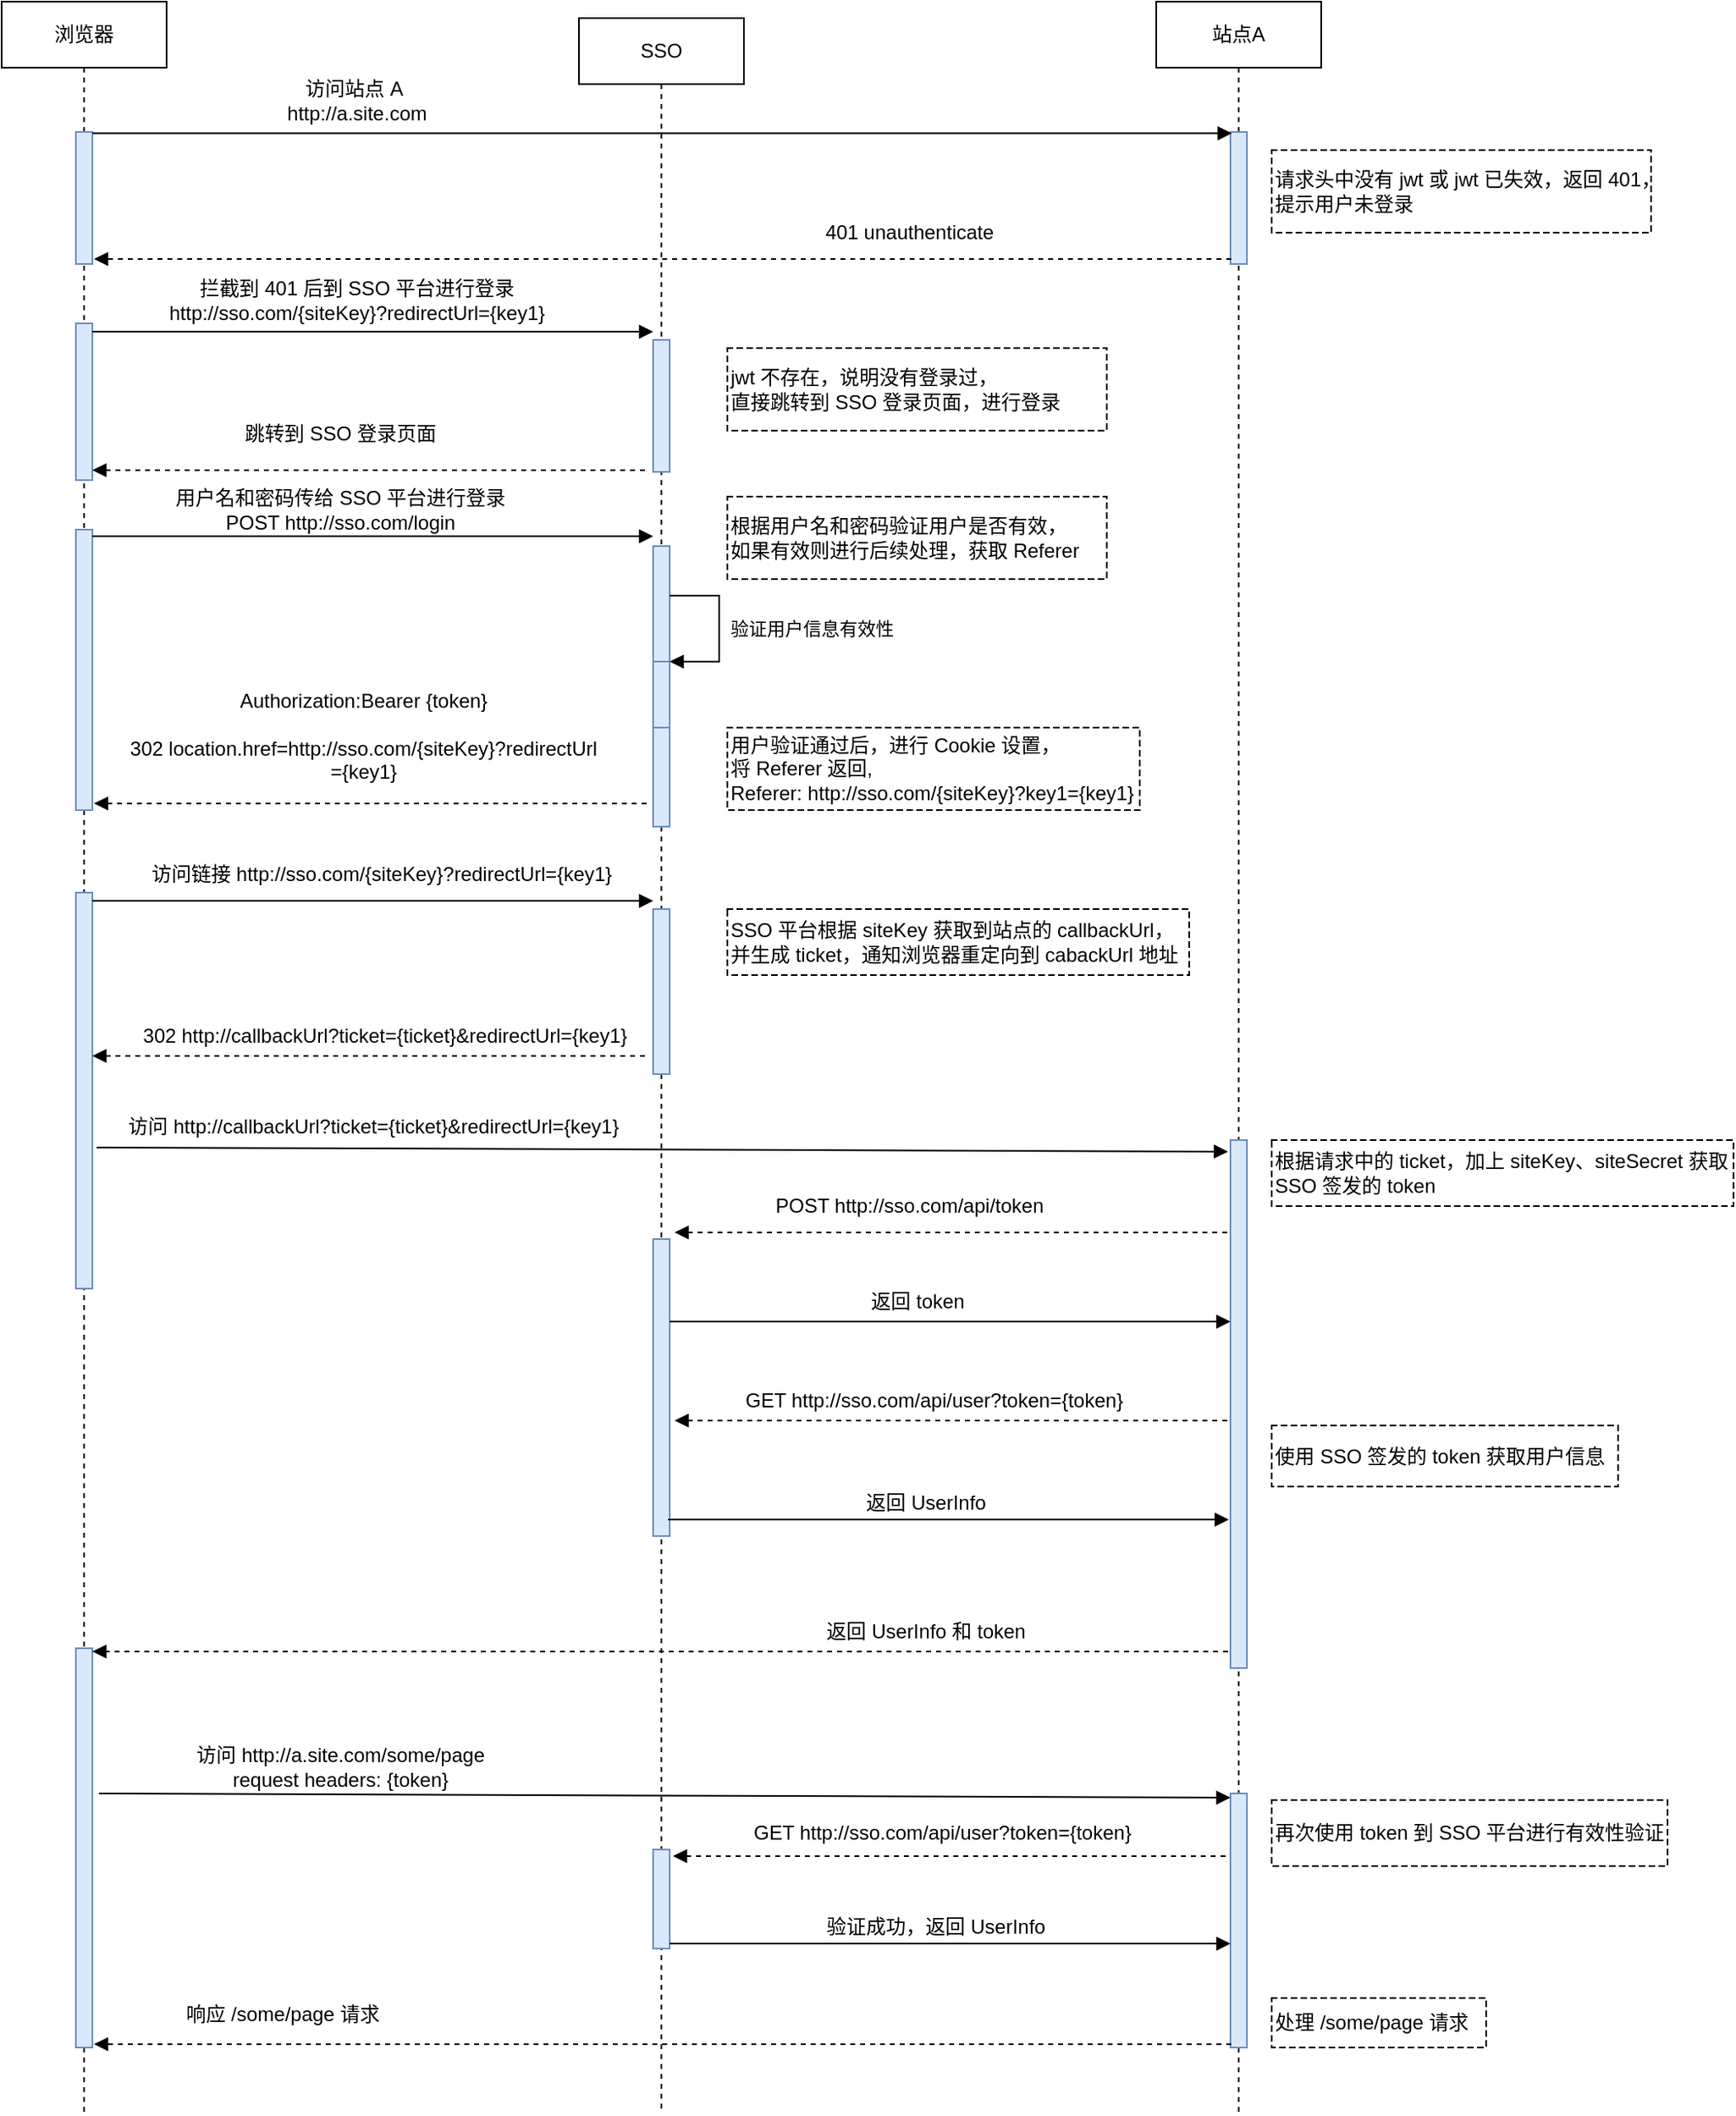 <mxfile version="20.3.0" type="device"><diagram id="zJ6M-2Vht2vHARnjr8Wu" name="第 1 页"><mxGraphModel dx="1865" dy="649" grid="1" gridSize="10" guides="1" tooltips="1" connect="1" arrows="1" fold="1" page="1" pageScale="1" pageWidth="827" pageHeight="1169" math="0" shadow="0"><root><mxCell id="0"/><mxCell id="1" parent="0"/><mxCell id="zZzqo6-h3HzQXt4KXZ51-4" value="浏览器" style="shape=umlLifeline;perimeter=lifelinePerimeter;whiteSpace=wrap;html=1;container=1;collapsible=0;recursiveResize=0;outlineConnect=0;" parent="1" vertex="1"><mxGeometry x="-50" y="160" width="100" height="1280" as="geometry"/></mxCell><mxCell id="zZzqo6-h3HzQXt4KXZ51-9" value="" style="html=1;points=[];perimeter=orthogonalPerimeter;fillColor=#dae8fc;strokeColor=#6c8ebf;" parent="zZzqo6-h3HzQXt4KXZ51-4" vertex="1"><mxGeometry x="45" y="79" width="10" height="80" as="geometry"/></mxCell><mxCell id="9OQQpup7POpR47NTPJMC-11" value="" style="html=1;points=[];perimeter=orthogonalPerimeter;fillColor=#dae8fc;strokeColor=#6c8ebf;" parent="zZzqo6-h3HzQXt4KXZ51-4" vertex="1"><mxGeometry x="45" y="195" width="10" height="95" as="geometry"/></mxCell><mxCell id="9OQQpup7POpR47NTPJMC-18" value="" style="html=1;points=[];perimeter=orthogonalPerimeter;fillColor=#dae8fc;strokeColor=#6c8ebf;" parent="zZzqo6-h3HzQXt4KXZ51-4" vertex="1"><mxGeometry x="45" y="320" width="10" height="170" as="geometry"/></mxCell><mxCell id="9OQQpup7POpR47NTPJMC-38" value="" style="html=1;points=[];perimeter=orthogonalPerimeter;fillColor=#dae8fc;strokeColor=#6c8ebf;" parent="zZzqo6-h3HzQXt4KXZ51-4" vertex="1"><mxGeometry x="45" y="540" width="10" height="240" as="geometry"/></mxCell><mxCell id="9OQQpup7POpR47NTPJMC-66" value="" style="html=1;points=[];perimeter=orthogonalPerimeter;fillColor=#dae8fc;strokeColor=#6c8ebf;" parent="zZzqo6-h3HzQXt4KXZ51-4" vertex="1"><mxGeometry x="45" y="998" width="10" height="242" as="geometry"/></mxCell><mxCell id="9OQQpup7POpR47NTPJMC-65" value="" style="html=1;verticalAlign=bottom;labelBackgroundColor=none;endArrow=block;endFill=1;dashed=1;rounded=0;" parent="zZzqo6-h3HzQXt4KXZ51-4" source="zZzqo6-h3HzQXt4KXZ51-6" edge="1"><mxGeometry width="160" relative="1" as="geometry"><mxPoint x="390" y="1000" as="sourcePoint"/><mxPoint x="55" y="1000" as="targetPoint"/></mxGeometry></mxCell><mxCell id="zZzqo6-h3HzQXt4KXZ51-5" value="SSO" style="shape=umlLifeline;perimeter=lifelinePerimeter;whiteSpace=wrap;html=1;container=1;collapsible=0;recursiveResize=0;outlineConnect=0;" parent="1" vertex="1"><mxGeometry x="300" y="170" width="100" height="1270" as="geometry"/></mxCell><mxCell id="9OQQpup7POpR47NTPJMC-13" value="" style="html=1;points=[];perimeter=orthogonalPerimeter;fillColor=#dae8fc;strokeColor=#6c8ebf;" parent="zZzqo6-h3HzQXt4KXZ51-5" vertex="1"><mxGeometry x="45" y="195" width="10" height="80" as="geometry"/></mxCell><mxCell id="9OQQpup7POpR47NTPJMC-16" value="" style="html=1;verticalAlign=bottom;labelBackgroundColor=none;endArrow=block;endFill=1;dashed=1;rounded=0;" parent="zZzqo6-h3HzQXt4KXZ51-5" edge="1"><mxGeometry width="160" relative="1" as="geometry"><mxPoint x="40" y="274" as="sourcePoint"/><mxPoint x="-295" y="274" as="targetPoint"/></mxGeometry></mxCell><mxCell id="9OQQpup7POpR47NTPJMC-20" value="" style="html=1;points=[];perimeter=orthogonalPerimeter;fillColor=#dae8fc;strokeColor=#6c8ebf;" parent="zZzqo6-h3HzQXt4KXZ51-5" vertex="1"><mxGeometry x="45" y="320" width="10" height="170" as="geometry"/></mxCell><mxCell id="9OQQpup7POpR47NTPJMC-32" value="" style="html=1;points=[];perimeter=orthogonalPerimeter;fillColor=#dae8fc;strokeColor=#6c8ebf;" parent="zZzqo6-h3HzQXt4KXZ51-5" vertex="1"><mxGeometry x="45" y="390" width="10" height="40" as="geometry"/></mxCell><mxCell id="9OQQpup7POpR47NTPJMC-33" value="&amp;nbsp;验证用户信息有效性" style="edgeStyle=orthogonalEdgeStyle;html=1;align=left;spacingLeft=2;endArrow=block;rounded=0;entryX=1;entryY=0;" parent="zZzqo6-h3HzQXt4KXZ51-5" target="9OQQpup7POpR47NTPJMC-32" edge="1"><mxGeometry relative="1" as="geometry"><mxPoint x="55" y="350" as="sourcePoint"/><Array as="points"><mxPoint x="85" y="350"/></Array></mxGeometry></mxCell><mxCell id="9OQQpup7POpR47NTPJMC-41" value="" style="html=1;points=[];perimeter=orthogonalPerimeter;fillColor=#dae8fc;strokeColor=#6c8ebf;" parent="zZzqo6-h3HzQXt4KXZ51-5" vertex="1"><mxGeometry x="45" y="540" width="10" height="100" as="geometry"/></mxCell><mxCell id="9OQQpup7POpR47NTPJMC-48" value="" style="html=1;points=[];perimeter=orthogonalPerimeter;fillColor=#dae8fc;strokeColor=#6c8ebf;" parent="zZzqo6-h3HzQXt4KXZ51-5" vertex="1"><mxGeometry x="45" y="740" width="10" height="180" as="geometry"/></mxCell><mxCell id="9OQQpup7POpR47NTPJMC-36" value="&lt;span style=&quot;text-align: left;&quot;&gt;Authorization&lt;/span&gt;:&lt;span style=&quot;text-align: left;&quot;&gt;Bearer&amp;nbsp;&lt;/span&gt;{token}&lt;br&gt;&lt;br&gt;302 location.href=http://sso.com/{siteKey}?redirectUrl&lt;br&gt;={key1}" style="text;html=1;align=center;verticalAlign=middle;resizable=0;points=[];autosize=1;strokeColor=none;fillColor=none;" parent="zZzqo6-h3HzQXt4KXZ51-5" vertex="1"><mxGeometry x="-286" y="400" width="310" height="70" as="geometry"/></mxCell><mxCell id="9OQQpup7POpR47NTPJMC-73" value="" style="html=1;points=[];perimeter=orthogonalPerimeter;fillColor=#dae8fc;strokeColor=#6c8ebf;" parent="zZzqo6-h3HzQXt4KXZ51-5" vertex="1"><mxGeometry x="45" y="1110" width="10" height="60" as="geometry"/></mxCell><mxCell id="zZzqo6-h3HzQXt4KXZ51-6" value="站点A" style="shape=umlLifeline;perimeter=lifelinePerimeter;whiteSpace=wrap;html=1;container=1;collapsible=0;recursiveResize=0;outlineConnect=0;" parent="1" vertex="1"><mxGeometry x="650" y="160" width="100" height="1280" as="geometry"/></mxCell><mxCell id="zZzqo6-h3HzQXt4KXZ51-11" value="" style="html=1;points=[];perimeter=orthogonalPerimeter;fillColor=#dae8fc;strokeColor=#6c8ebf;" parent="zZzqo6-h3HzQXt4KXZ51-6" vertex="1"><mxGeometry x="45" y="79" width="10" height="80" as="geometry"/></mxCell><mxCell id="9OQQpup7POpR47NTPJMC-46" value="" style="html=1;points=[];perimeter=orthogonalPerimeter;fillColor=#dae8fc;strokeColor=#6c8ebf;" parent="zZzqo6-h3HzQXt4KXZ51-6" vertex="1"><mxGeometry x="45" y="690" width="10" height="320" as="geometry"/></mxCell><mxCell id="9OQQpup7POpR47NTPJMC-70" value="" style="html=1;points=[];perimeter=orthogonalPerimeter;fillColor=#dae8fc;strokeColor=#6c8ebf;" parent="zZzqo6-h3HzQXt4KXZ51-6" vertex="1"><mxGeometry x="45" y="1086" width="10" height="154" as="geometry"/></mxCell><mxCell id="zZzqo6-h3HzQXt4KXZ51-8" value="访问站点 A&amp;nbsp;&lt;br&gt;http://a.site.com" style="text;html=1;align=center;verticalAlign=middle;resizable=0;points=[];autosize=1;strokeColor=none;fillColor=none;" parent="1" vertex="1"><mxGeometry x="110" y="200" width="110" height="40" as="geometry"/></mxCell><mxCell id="zZzqo6-h3HzQXt4KXZ51-7" value="" style="html=1;verticalAlign=bottom;endArrow=block;rounded=0;startArrow=none;entryX=0.08;entryY=0.01;entryDx=0;entryDy=0;entryPerimeter=0;" parent="1" source="zZzqo6-h3HzQXt4KXZ51-9" target="zZzqo6-h3HzQXt4KXZ51-11" edge="1"><mxGeometry width="80" relative="1" as="geometry"><mxPoint y="240" as="sourcePoint"/><mxPoint x="670" y="240" as="targetPoint"/></mxGeometry></mxCell><mxCell id="zZzqo6-h3HzQXt4KXZ51-13" value="请求头中没有 jwt 或 jwt 已失效，返回 401，&lt;br&gt;提示用户未登录&lt;br&gt;" style="shape=partialRectangle;html=1;top=1;align=left;dashed=1;" parent="1" vertex="1"><mxGeometry x="720" y="250" width="230" height="50" as="geometry"/></mxCell><mxCell id="9OQQpup7POpR47NTPJMC-9" value="" style="html=1;verticalAlign=bottom;labelBackgroundColor=none;endArrow=block;endFill=1;dashed=1;rounded=0;" parent="1" edge="1"><mxGeometry width="160" relative="1" as="geometry"><mxPoint x="695.5" y="316" as="sourcePoint"/><mxPoint x="6" y="316" as="targetPoint"/></mxGeometry></mxCell><mxCell id="9OQQpup7POpR47NTPJMC-10" value="401&amp;nbsp;unauthenticate" style="text;html=1;align=center;verticalAlign=middle;resizable=0;points=[];autosize=1;strokeColor=none;fillColor=none;" parent="1" vertex="1"><mxGeometry x="435" y="285" width="130" height="30" as="geometry"/></mxCell><mxCell id="9OQQpup7POpR47NTPJMC-12" value="" style="html=1;verticalAlign=bottom;endArrow=block;rounded=0;startArrow=none;entryX=0.5;entryY=0.063;entryDx=0;entryDy=0;entryPerimeter=0;" parent="1" edge="1"><mxGeometry width="80" relative="1" as="geometry"><mxPoint x="5" y="360" as="sourcePoint"/><mxPoint x="345" y="360.04" as="targetPoint"/></mxGeometry></mxCell><mxCell id="9OQQpup7POpR47NTPJMC-14" value="拦截到 401 后到 SSO 平台进行登录&lt;br&gt;http://sso.com/{siteKey}?redirectUrl={key1}" style="text;html=1;align=center;verticalAlign=middle;resizable=0;points=[];autosize=1;strokeColor=none;fillColor=none;" parent="1" vertex="1"><mxGeometry x="40" y="321" width="250" height="40" as="geometry"/></mxCell><mxCell id="9OQQpup7POpR47NTPJMC-15" value="jwt 不存在，说明没有登录过，&lt;br&gt;直接跳转到 SSO 登录页面，进行登录&amp;nbsp;" style="shape=partialRectangle;html=1;top=1;align=left;dashed=1;" parent="1" vertex="1"><mxGeometry x="390" y="370" width="230" height="50" as="geometry"/></mxCell><mxCell id="9OQQpup7POpR47NTPJMC-17" value="跳转到 SSO 登录页面" style="text;html=1;align=center;verticalAlign=middle;resizable=0;points=[];autosize=1;strokeColor=none;fillColor=none;" parent="1" vertex="1"><mxGeometry x="85" y="407" width="140" height="30" as="geometry"/></mxCell><mxCell id="9OQQpup7POpR47NTPJMC-19" value="" style="html=1;verticalAlign=bottom;endArrow=block;rounded=0;startArrow=none;entryX=0.5;entryY=0.063;entryDx=0;entryDy=0;entryPerimeter=0;" parent="1" edge="1"><mxGeometry width="80" relative="1" as="geometry"><mxPoint x="5" y="484" as="sourcePoint"/><mxPoint x="345" y="484.04" as="targetPoint"/></mxGeometry></mxCell><mxCell id="9OQQpup7POpR47NTPJMC-22" value="用户名和密码传给 SSO 平台进行登录&lt;br&gt;POST http://sso.com/login" style="text;html=1;align=center;verticalAlign=middle;resizable=0;points=[];autosize=1;strokeColor=none;fillColor=none;" parent="1" vertex="1"><mxGeometry x="45" y="448" width="220" height="40" as="geometry"/></mxCell><mxCell id="9OQQpup7POpR47NTPJMC-34" value="根据用户名和密码验证用户是否有效，&lt;br&gt;如果有效则进行后续处理，获取 Referer" style="shape=partialRectangle;html=1;top=1;align=left;dashed=1;" parent="1" vertex="1"><mxGeometry x="390" y="460" width="230" height="50" as="geometry"/></mxCell><mxCell id="9OQQpup7POpR47NTPJMC-35" value="" style="html=1;verticalAlign=bottom;labelBackgroundColor=none;endArrow=block;endFill=1;dashed=1;rounded=0;" parent="1" edge="1"><mxGeometry width="160" relative="1" as="geometry"><mxPoint x="341" y="646" as="sourcePoint"/><mxPoint x="6" y="646" as="targetPoint"/></mxGeometry></mxCell><mxCell id="9OQQpup7POpR47NTPJMC-37" value="用户验证通过后，进行 Cookie 设置，&lt;br&gt;将 Referer 返回,&lt;br&gt;&lt;span style=&quot;text-align: center;&quot;&gt;Referer: http://sso.com/{siteKey}?key1={key1}&lt;/span&gt;" style="shape=partialRectangle;html=1;top=1;align=left;dashed=1;" parent="1" vertex="1"><mxGeometry x="390" y="600" width="250" height="50" as="geometry"/></mxCell><mxCell id="9OQQpup7POpR47NTPJMC-39" value="" style="html=1;verticalAlign=bottom;endArrow=block;rounded=0;startArrow=none;entryX=0.5;entryY=0.063;entryDx=0;entryDy=0;entryPerimeter=0;" parent="1" edge="1"><mxGeometry width="80" relative="1" as="geometry"><mxPoint x="5" y="705" as="sourcePoint"/><mxPoint x="345" y="705.04" as="targetPoint"/></mxGeometry></mxCell><mxCell id="9OQQpup7POpR47NTPJMC-42" value="SSO 平台根据 siteKey 获取到站点的 callbackUrl，&lt;br&gt;并生成 ticket，通知浏览器重定向到 cabackUrl 地址" style="shape=partialRectangle;html=1;top=1;align=left;dashed=1;" parent="1" vertex="1"><mxGeometry x="390" y="710" width="280" height="40" as="geometry"/></mxCell><mxCell id="9OQQpup7POpR47NTPJMC-43" value="" style="html=1;verticalAlign=bottom;labelBackgroundColor=none;endArrow=block;endFill=1;dashed=1;rounded=0;" parent="1" edge="1"><mxGeometry width="160" relative="1" as="geometry"><mxPoint x="340" y="799" as="sourcePoint"/><mxPoint x="5" y="799" as="targetPoint"/></mxGeometry></mxCell><mxCell id="9OQQpup7POpR47NTPJMC-44" value="302 http://callbackUrl?ticket={ticket}&amp;amp;redirectUrl={key1}" style="text;html=1;align=center;verticalAlign=middle;resizable=0;points=[];autosize=1;strokeColor=none;fillColor=none;" parent="1" vertex="1"><mxGeometry x="22" y="772" width="320" height="30" as="geometry"/></mxCell><mxCell id="9OQQpup7POpR47NTPJMC-45" value="" style="html=1;verticalAlign=bottom;endArrow=block;rounded=0;startArrow=none;exitX=1.36;exitY=0.959;exitDx=0;exitDy=0;exitPerimeter=0;" parent="1" edge="1"><mxGeometry width="80" relative="1" as="geometry"><mxPoint x="7.6" y="854.44" as="sourcePoint"/><mxPoint x="693.5" y="857" as="targetPoint"/></mxGeometry></mxCell><mxCell id="9OQQpup7POpR47NTPJMC-47" value="访问 http://callbackUrl?ticket={ticket}&amp;amp;redirectUrl={key1}" style="text;html=1;align=center;verticalAlign=middle;resizable=0;points=[];autosize=1;strokeColor=none;fillColor=none;" parent="1" vertex="1"><mxGeometry x="15" y="827" width="320" height="30" as="geometry"/></mxCell><mxCell id="9OQQpup7POpR47NTPJMC-49" value="根据请求中的 ticket，加上 siteKey、siteSecret 获取&lt;br&gt;SSO 签发的 token" style="shape=partialRectangle;html=1;top=1;align=left;dashed=1;" parent="1" vertex="1"><mxGeometry x="720" y="850" width="280" height="40" as="geometry"/></mxCell><mxCell id="9OQQpup7POpR47NTPJMC-50" value="" style="html=1;verticalAlign=bottom;labelBackgroundColor=none;endArrow=block;endFill=1;dashed=1;rounded=0;" parent="1" edge="1"><mxGeometry width="160" relative="1" as="geometry"><mxPoint x="693" y="906" as="sourcePoint"/><mxPoint x="358" y="906" as="targetPoint"/></mxGeometry></mxCell><mxCell id="9OQQpup7POpR47NTPJMC-51" value="POST http://sso.com/api/token" style="text;html=1;align=center;verticalAlign=middle;resizable=0;points=[];autosize=1;strokeColor=none;fillColor=none;" parent="1" vertex="1"><mxGeometry x="405" y="875" width="190" height="30" as="geometry"/></mxCell><mxCell id="9OQQpup7POpR47NTPJMC-52" value="" style="html=1;verticalAlign=bottom;endArrow=block;rounded=0;startArrow=none;entryX=0.5;entryY=0.063;entryDx=0;entryDy=0;entryPerimeter=0;" parent="1" edge="1"><mxGeometry width="80" relative="1" as="geometry"><mxPoint x="355" y="960" as="sourcePoint"/><mxPoint x="695" y="960.04" as="targetPoint"/></mxGeometry></mxCell><mxCell id="9OQQpup7POpR47NTPJMC-55" value="访问链接&amp;nbsp;http://sso.com/{siteKey}?redirectUrl={key1}" style="text;html=1;align=center;verticalAlign=middle;resizable=0;points=[];autosize=1;strokeColor=none;fillColor=none;" parent="1" vertex="1"><mxGeometry x="30" y="674" width="300" height="30" as="geometry"/></mxCell><mxCell id="9OQQpup7POpR47NTPJMC-59" value="返回 token" style="text;html=1;align=center;verticalAlign=middle;resizable=0;points=[];autosize=1;strokeColor=none;fillColor=none;" parent="1" vertex="1"><mxGeometry x="465" y="933" width="80" height="30" as="geometry"/></mxCell><mxCell id="9OQQpup7POpR47NTPJMC-60" value="" style="html=1;verticalAlign=bottom;labelBackgroundColor=none;endArrow=block;endFill=1;dashed=1;rounded=0;" parent="1" edge="1"><mxGeometry width="160" relative="1" as="geometry"><mxPoint x="693" y="1020" as="sourcePoint"/><mxPoint x="358" y="1020" as="targetPoint"/></mxGeometry></mxCell><mxCell id="9OQQpup7POpR47NTPJMC-61" value="GET http://sso.com/api/user?token={token}" style="text;html=1;align=center;verticalAlign=middle;resizable=0;points=[];autosize=1;strokeColor=none;fillColor=none;" parent="1" vertex="1"><mxGeometry x="390" y="993" width="250" height="30" as="geometry"/></mxCell><mxCell id="9OQQpup7POpR47NTPJMC-62" value="使用 SSO 签发的 token 获取用户信息" style="shape=partialRectangle;html=1;top=1;align=left;dashed=1;" parent="1" vertex="1"><mxGeometry x="720" y="1023" width="210" height="37" as="geometry"/></mxCell><mxCell id="9OQQpup7POpR47NTPJMC-63" value="" style="html=1;verticalAlign=bottom;endArrow=block;rounded=0;startArrow=none;entryX=0.5;entryY=0.063;entryDx=0;entryDy=0;entryPerimeter=0;" parent="1" edge="1"><mxGeometry width="80" relative="1" as="geometry"><mxPoint x="354" y="1080" as="sourcePoint"/><mxPoint x="694" y="1080.04" as="targetPoint"/></mxGeometry></mxCell><mxCell id="9OQQpup7POpR47NTPJMC-64" value="返回 UserInfo" style="text;html=1;align=center;verticalAlign=middle;resizable=0;points=[];autosize=1;strokeColor=none;fillColor=none;" parent="1" vertex="1"><mxGeometry x="460" y="1055" width="100" height="30" as="geometry"/></mxCell><mxCell id="9OQQpup7POpR47NTPJMC-67" value="返回 UserInfo 和 token" style="text;html=1;align=center;verticalAlign=middle;resizable=0;points=[];autosize=1;strokeColor=none;fillColor=none;" parent="1" vertex="1"><mxGeometry x="440" y="1133" width="140" height="30" as="geometry"/></mxCell><mxCell id="9OQQpup7POpR47NTPJMC-68" value="" style="html=1;verticalAlign=bottom;endArrow=block;rounded=0;startArrow=none;exitX=1.36;exitY=0.959;exitDx=0;exitDy=0;exitPerimeter=0;" parent="1" edge="1"><mxGeometry width="80" relative="1" as="geometry"><mxPoint x="9.05" y="1246" as="sourcePoint"/><mxPoint x="694.95" y="1248.56" as="targetPoint"/></mxGeometry></mxCell><mxCell id="9OQQpup7POpR47NTPJMC-69" value="访问 http://a.site.com/some/page&lt;br&gt;request headers: {token}" style="text;html=1;align=center;verticalAlign=middle;resizable=0;points=[];autosize=1;strokeColor=none;fillColor=none;" parent="1" vertex="1"><mxGeometry x="55" y="1210" width="200" height="40" as="geometry"/></mxCell><mxCell id="9OQQpup7POpR47NTPJMC-71" value="再次使用 token 到 SSO 平台进行有效性验证" style="shape=partialRectangle;html=1;top=1;align=left;dashed=1;" parent="1" vertex="1"><mxGeometry x="720" y="1250" width="240" height="40" as="geometry"/></mxCell><mxCell id="9OQQpup7POpR47NTPJMC-74" value="" style="html=1;verticalAlign=bottom;labelBackgroundColor=none;endArrow=block;endFill=1;dashed=1;rounded=0;" parent="1" edge="1"><mxGeometry width="160" relative="1" as="geometry"><mxPoint x="692" y="1284" as="sourcePoint"/><mxPoint x="357" y="1284" as="targetPoint"/></mxGeometry></mxCell><mxCell id="9OQQpup7POpR47NTPJMC-75" value="GET http://sso.com/api/user?token={token}" style="text;html=1;align=center;verticalAlign=middle;resizable=0;points=[];autosize=1;strokeColor=none;fillColor=none;" parent="1" vertex="1"><mxGeometry x="395" y="1255" width="250" height="30" as="geometry"/></mxCell><mxCell id="9OQQpup7POpR47NTPJMC-76" value="" style="html=1;verticalAlign=bottom;endArrow=block;rounded=0;startArrow=none;entryX=0.5;entryY=0.063;entryDx=0;entryDy=0;entryPerimeter=0;" parent="1" edge="1"><mxGeometry width="80" relative="1" as="geometry"><mxPoint x="355" y="1337" as="sourcePoint"/><mxPoint x="695" y="1337.04" as="targetPoint"/></mxGeometry></mxCell><mxCell id="9OQQpup7POpR47NTPJMC-77" value="验证成功，返回 UserInfo" style="text;html=1;align=center;verticalAlign=middle;resizable=0;points=[];autosize=1;strokeColor=none;fillColor=none;" parent="1" vertex="1"><mxGeometry x="436" y="1312" width="160" height="30" as="geometry"/></mxCell><mxCell id="9OQQpup7POpR47NTPJMC-78" value="处理 /some/page 请求" style="shape=partialRectangle;html=1;top=1;align=left;dashed=1;" parent="1" vertex="1"><mxGeometry x="720" y="1370" width="130" height="30" as="geometry"/></mxCell><mxCell id="9OQQpup7POpR47NTPJMC-79" value="" style="html=1;verticalAlign=bottom;labelBackgroundColor=none;endArrow=block;endFill=1;dashed=1;rounded=0;" parent="1" edge="1"><mxGeometry width="160" relative="1" as="geometry"><mxPoint x="695.5" y="1398" as="sourcePoint"/><mxPoint x="6" y="1398" as="targetPoint"/></mxGeometry></mxCell><mxCell id="9OQQpup7POpR47NTPJMC-80" value="响应 /some/page 请求" style="text;html=1;align=center;verticalAlign=middle;resizable=0;points=[];autosize=1;strokeColor=none;fillColor=none;" parent="1" vertex="1"><mxGeometry x="50" y="1365" width="140" height="30" as="geometry"/></mxCell></root></mxGraphModel></diagram></mxfile>